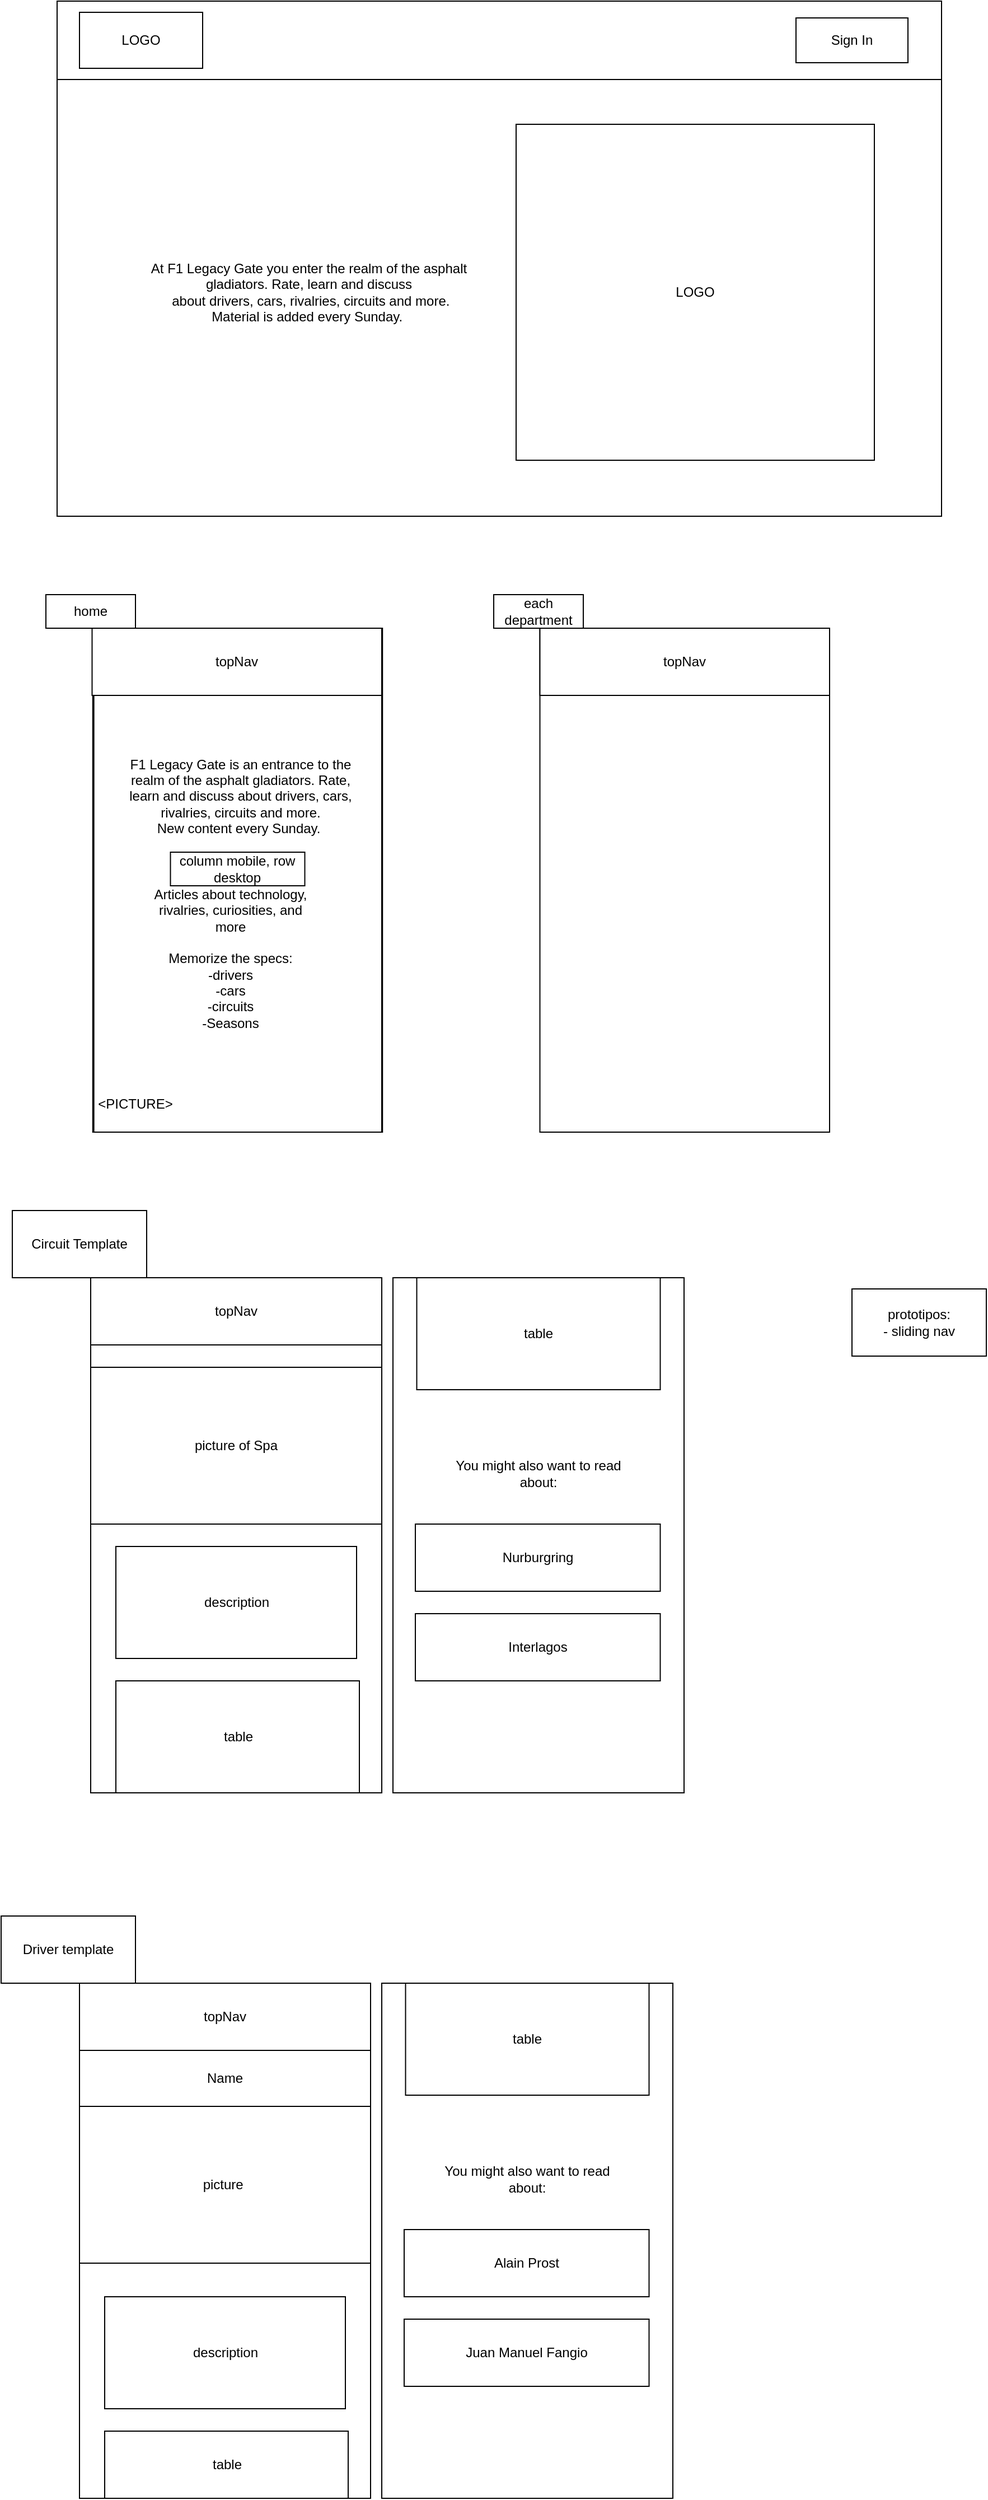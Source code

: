 <mxfile version="17.1.3" type="github">
  <diagram id="9qR5tHUcVQeSrMV2cmRk" name="Page-1">
    <mxGraphModel dx="2333" dy="736" grid="1" gridSize="10" guides="1" tooltips="1" connect="1" arrows="1" fold="1" page="1" pageScale="1" pageWidth="850" pageHeight="1100" math="0" shadow="0">
      <root>
        <mxCell id="0" />
        <mxCell id="1" parent="0" />
        <mxCell id="eebsuoNS6QFCWL_-Aq_M-1" value="" style="rounded=0;whiteSpace=wrap;html=1;" vertex="1" parent="1">
          <mxGeometry x="30" y="30" width="790" height="460" as="geometry" />
        </mxCell>
        <mxCell id="eebsuoNS6QFCWL_-Aq_M-2" value="" style="rounded=0;whiteSpace=wrap;html=1;" vertex="1" parent="1">
          <mxGeometry x="30" y="30" width="790" height="70" as="geometry" />
        </mxCell>
        <mxCell id="eebsuoNS6QFCWL_-Aq_M-3" value="LOGO" style="rounded=0;whiteSpace=wrap;html=1;" vertex="1" parent="1">
          <mxGeometry x="50" y="40" width="110" height="50" as="geometry" />
        </mxCell>
        <mxCell id="eebsuoNS6QFCWL_-Aq_M-4" value="Sign In" style="rounded=0;whiteSpace=wrap;html=1;" vertex="1" parent="1">
          <mxGeometry x="690" y="45" width="100" height="40" as="geometry" />
        </mxCell>
        <mxCell id="eebsuoNS6QFCWL_-Aq_M-5" value="LOGO" style="rounded=0;whiteSpace=wrap;html=1;" vertex="1" parent="1">
          <mxGeometry x="440" y="140" width="320" height="300" as="geometry" />
        </mxCell>
        <mxCell id="eebsuoNS6QFCWL_-Aq_M-6" value="At F1 Legacy Gate you enter the realm of the asphalt gladiators. Rate, learn and discuss&lt;br&gt;&amp;nbsp;about drivers, cars, rivalries, circuits and more.&lt;br&gt;Material is added every Sunday.&amp;nbsp;" style="text;html=1;strokeColor=none;fillColor=none;align=center;verticalAlign=middle;whiteSpace=wrap;rounded=0;" vertex="1" parent="1">
          <mxGeometry x="90" y="140" width="330" height="300" as="geometry" />
        </mxCell>
        <mxCell id="eebsuoNS6QFCWL_-Aq_M-7" value="" style="rounded=0;whiteSpace=wrap;html=1;" vertex="1" parent="1">
          <mxGeometry x="61.88" y="590" width="258.75" height="450" as="geometry" />
        </mxCell>
        <mxCell id="eebsuoNS6QFCWL_-Aq_M-8" value="" style="rounded=0;whiteSpace=wrap;html=1;" vertex="1" parent="1">
          <mxGeometry x="60" y="1170" width="260" height="460" as="geometry" />
        </mxCell>
        <mxCell id="eebsuoNS6QFCWL_-Aq_M-9" value="Circuit Template" style="rounded=0;whiteSpace=wrap;html=1;" vertex="1" parent="1">
          <mxGeometry x="-10" y="1110" width="120" height="60" as="geometry" />
        </mxCell>
        <mxCell id="eebsuoNS6QFCWL_-Aq_M-10" value="picture of Spa" style="rounded=0;whiteSpace=wrap;html=1;" vertex="1" parent="1">
          <mxGeometry x="60" y="1250" width="260" height="140" as="geometry" />
        </mxCell>
        <mxCell id="eebsuoNS6QFCWL_-Aq_M-11" value="description" style="rounded=0;whiteSpace=wrap;html=1;" vertex="1" parent="1">
          <mxGeometry x="82.5" y="1410" width="215" height="100" as="geometry" />
        </mxCell>
        <mxCell id="eebsuoNS6QFCWL_-Aq_M-12" value="table" style="rounded=0;whiteSpace=wrap;html=1;" vertex="1" parent="1">
          <mxGeometry x="82.5" y="1530" width="217.5" height="100" as="geometry" />
        </mxCell>
        <mxCell id="eebsuoNS6QFCWL_-Aq_M-14" value="" style="rounded=0;whiteSpace=wrap;html=1;" vertex="1" parent="1">
          <mxGeometry x="330" y="1170" width="260" height="460" as="geometry" />
        </mxCell>
        <mxCell id="eebsuoNS6QFCWL_-Aq_M-15" value="table" style="rounded=0;whiteSpace=wrap;html=1;" vertex="1" parent="1">
          <mxGeometry x="351.25" y="1170" width="217.5" height="100" as="geometry" />
        </mxCell>
        <mxCell id="eebsuoNS6QFCWL_-Aq_M-17" value="You might also want to read about:" style="text;html=1;strokeColor=none;fillColor=none;align=center;verticalAlign=middle;whiteSpace=wrap;rounded=0;" vertex="1" parent="1">
          <mxGeometry x="370" y="1320" width="180" height="50" as="geometry" />
        </mxCell>
        <mxCell id="eebsuoNS6QFCWL_-Aq_M-18" value="Nurburgring" style="rounded=0;whiteSpace=wrap;html=1;" vertex="1" parent="1">
          <mxGeometry x="350" y="1390" width="218.75" height="60" as="geometry" />
        </mxCell>
        <mxCell id="eebsuoNS6QFCWL_-Aq_M-19" value="Interlagos" style="rounded=0;whiteSpace=wrap;html=1;" vertex="1" parent="1">
          <mxGeometry x="350" y="1470" width="218.75" height="60" as="geometry" />
        </mxCell>
        <mxCell id="eebsuoNS6QFCWL_-Aq_M-20" value="topNav" style="rounded=0;whiteSpace=wrap;html=1;" vertex="1" parent="1">
          <mxGeometry x="60" y="1170" width="260" height="60" as="geometry" />
        </mxCell>
        <mxCell id="eebsuoNS6QFCWL_-Aq_M-21" value="prototipos:&lt;br&gt;- sliding nav" style="rounded=0;whiteSpace=wrap;html=1;" vertex="1" parent="1">
          <mxGeometry x="740" y="1180" width="120" height="60" as="geometry" />
        </mxCell>
        <mxCell id="eebsuoNS6QFCWL_-Aq_M-22" value="home" style="rounded=0;whiteSpace=wrap;html=1;" vertex="1" parent="1">
          <mxGeometry x="20" y="560" width="80" height="30" as="geometry" />
        </mxCell>
        <mxCell id="eebsuoNS6QFCWL_-Aq_M-23" value="topNav" style="rounded=0;whiteSpace=wrap;html=1;" vertex="1" parent="1">
          <mxGeometry x="61.25" y="590" width="258.75" height="60" as="geometry" />
        </mxCell>
        <mxCell id="eebsuoNS6QFCWL_-Aq_M-24" value="" style="rounded=0;whiteSpace=wrap;html=1;" vertex="1" parent="1">
          <mxGeometry x="461.25" y="590" width="258.75" height="450" as="geometry" />
        </mxCell>
        <mxCell id="eebsuoNS6QFCWL_-Aq_M-25" value="each department" style="rounded=0;whiteSpace=wrap;html=1;" vertex="1" parent="1">
          <mxGeometry x="420" y="560" width="80" height="30" as="geometry" />
        </mxCell>
        <mxCell id="eebsuoNS6QFCWL_-Aq_M-26" value="topNav" style="rounded=0;whiteSpace=wrap;html=1;" vertex="1" parent="1">
          <mxGeometry x="461.25" y="590" width="258.75" height="60" as="geometry" />
        </mxCell>
        <mxCell id="eebsuoNS6QFCWL_-Aq_M-30" value="" style="rounded=0;whiteSpace=wrap;html=1;" vertex="1" parent="1">
          <mxGeometry x="62.81" y="650" width="257.19" height="390" as="geometry" />
        </mxCell>
        <mxCell id="eebsuoNS6QFCWL_-Aq_M-29" value="F1 Legacy Gate is an entrance to the realm of the asphalt gladiators. Rate, learn and discuss&amp;nbsp;about drivers, cars, rivalries, circuits and more.&lt;br&gt;New content every Sunday.&amp;nbsp;" style="text;html=1;strokeColor=none;fillColor=none;align=center;verticalAlign=middle;whiteSpace=wrap;rounded=0;" vertex="1" parent="1">
          <mxGeometry x="90" y="690" width="208.12" height="100" as="geometry" />
        </mxCell>
        <mxCell id="eebsuoNS6QFCWL_-Aq_M-31" value="&amp;lt;PICTURE&amp;gt;" style="text;html=1;strokeColor=none;fillColor=none;align=center;verticalAlign=middle;whiteSpace=wrap;rounded=0;" vertex="1" parent="1">
          <mxGeometry x="70" y="1000" width="60" height="30" as="geometry" />
        </mxCell>
        <mxCell id="eebsuoNS6QFCWL_-Aq_M-33" value="Articles about technology, rivalries, curiosities, and more&lt;br&gt;&lt;br&gt;Memorize the specs:&lt;br&gt;-drivers&lt;br&gt;-cars&lt;br&gt;-circuits&lt;br&gt;-Seasons&lt;br&gt;" style="text;html=1;strokeColor=none;fillColor=none;align=center;verticalAlign=middle;whiteSpace=wrap;rounded=0;" vertex="1" parent="1">
          <mxGeometry x="110" y="790" width="150" height="190" as="geometry" />
        </mxCell>
        <mxCell id="eebsuoNS6QFCWL_-Aq_M-35" value="&lt;span&gt;column mobile, row desktop&lt;/span&gt;" style="rounded=0;whiteSpace=wrap;html=1;" vertex="1" parent="1">
          <mxGeometry x="131.25" y="790" width="120" height="30" as="geometry" />
        </mxCell>
        <mxCell id="eebsuoNS6QFCWL_-Aq_M-47" value="" style="rounded=0;whiteSpace=wrap;html=1;" vertex="1" parent="1">
          <mxGeometry x="50" y="1800" width="260" height="460" as="geometry" />
        </mxCell>
        <mxCell id="eebsuoNS6QFCWL_-Aq_M-48" value="Driver template" style="rounded=0;whiteSpace=wrap;html=1;" vertex="1" parent="1">
          <mxGeometry x="-20" y="1740" width="120" height="60" as="geometry" />
        </mxCell>
        <mxCell id="eebsuoNS6QFCWL_-Aq_M-49" value="picture&amp;nbsp;" style="rounded=0;whiteSpace=wrap;html=1;" vertex="1" parent="1">
          <mxGeometry x="50" y="1910" width="260" height="140" as="geometry" />
        </mxCell>
        <mxCell id="eebsuoNS6QFCWL_-Aq_M-50" value="description" style="rounded=0;whiteSpace=wrap;html=1;" vertex="1" parent="1">
          <mxGeometry x="72.5" y="2080" width="215" height="100" as="geometry" />
        </mxCell>
        <mxCell id="eebsuoNS6QFCWL_-Aq_M-51" value="table" style="rounded=0;whiteSpace=wrap;html=1;" vertex="1" parent="1">
          <mxGeometry x="72.5" y="2200" width="217.5" height="60" as="geometry" />
        </mxCell>
        <mxCell id="eebsuoNS6QFCWL_-Aq_M-52" value="" style="rounded=0;whiteSpace=wrap;html=1;" vertex="1" parent="1">
          <mxGeometry x="320" y="1800" width="260" height="460" as="geometry" />
        </mxCell>
        <mxCell id="eebsuoNS6QFCWL_-Aq_M-53" value="table" style="rounded=0;whiteSpace=wrap;html=1;" vertex="1" parent="1">
          <mxGeometry x="341.25" y="1800" width="217.5" height="100" as="geometry" />
        </mxCell>
        <mxCell id="eebsuoNS6QFCWL_-Aq_M-54" value="You might also want to read about:" style="text;html=1;strokeColor=none;fillColor=none;align=center;verticalAlign=middle;whiteSpace=wrap;rounded=0;" vertex="1" parent="1">
          <mxGeometry x="360" y="1950" width="180" height="50" as="geometry" />
        </mxCell>
        <mxCell id="eebsuoNS6QFCWL_-Aq_M-55" value="Alain Prost" style="rounded=0;whiteSpace=wrap;html=1;" vertex="1" parent="1">
          <mxGeometry x="340" y="2020" width="218.75" height="60" as="geometry" />
        </mxCell>
        <mxCell id="eebsuoNS6QFCWL_-Aq_M-56" value="Juan Manuel Fangio" style="rounded=0;whiteSpace=wrap;html=1;" vertex="1" parent="1">
          <mxGeometry x="340" y="2100" width="218.75" height="60" as="geometry" />
        </mxCell>
        <mxCell id="eebsuoNS6QFCWL_-Aq_M-57" value="topNav" style="rounded=0;whiteSpace=wrap;html=1;" vertex="1" parent="1">
          <mxGeometry x="50" y="1800" width="260" height="60" as="geometry" />
        </mxCell>
        <mxCell id="eebsuoNS6QFCWL_-Aq_M-58" value="Name" style="text;html=1;strokeColor=none;fillColor=none;align=center;verticalAlign=middle;whiteSpace=wrap;rounded=0;" vertex="1" parent="1">
          <mxGeometry x="150" y="1870" width="60" height="30" as="geometry" />
        </mxCell>
      </root>
    </mxGraphModel>
  </diagram>
</mxfile>
